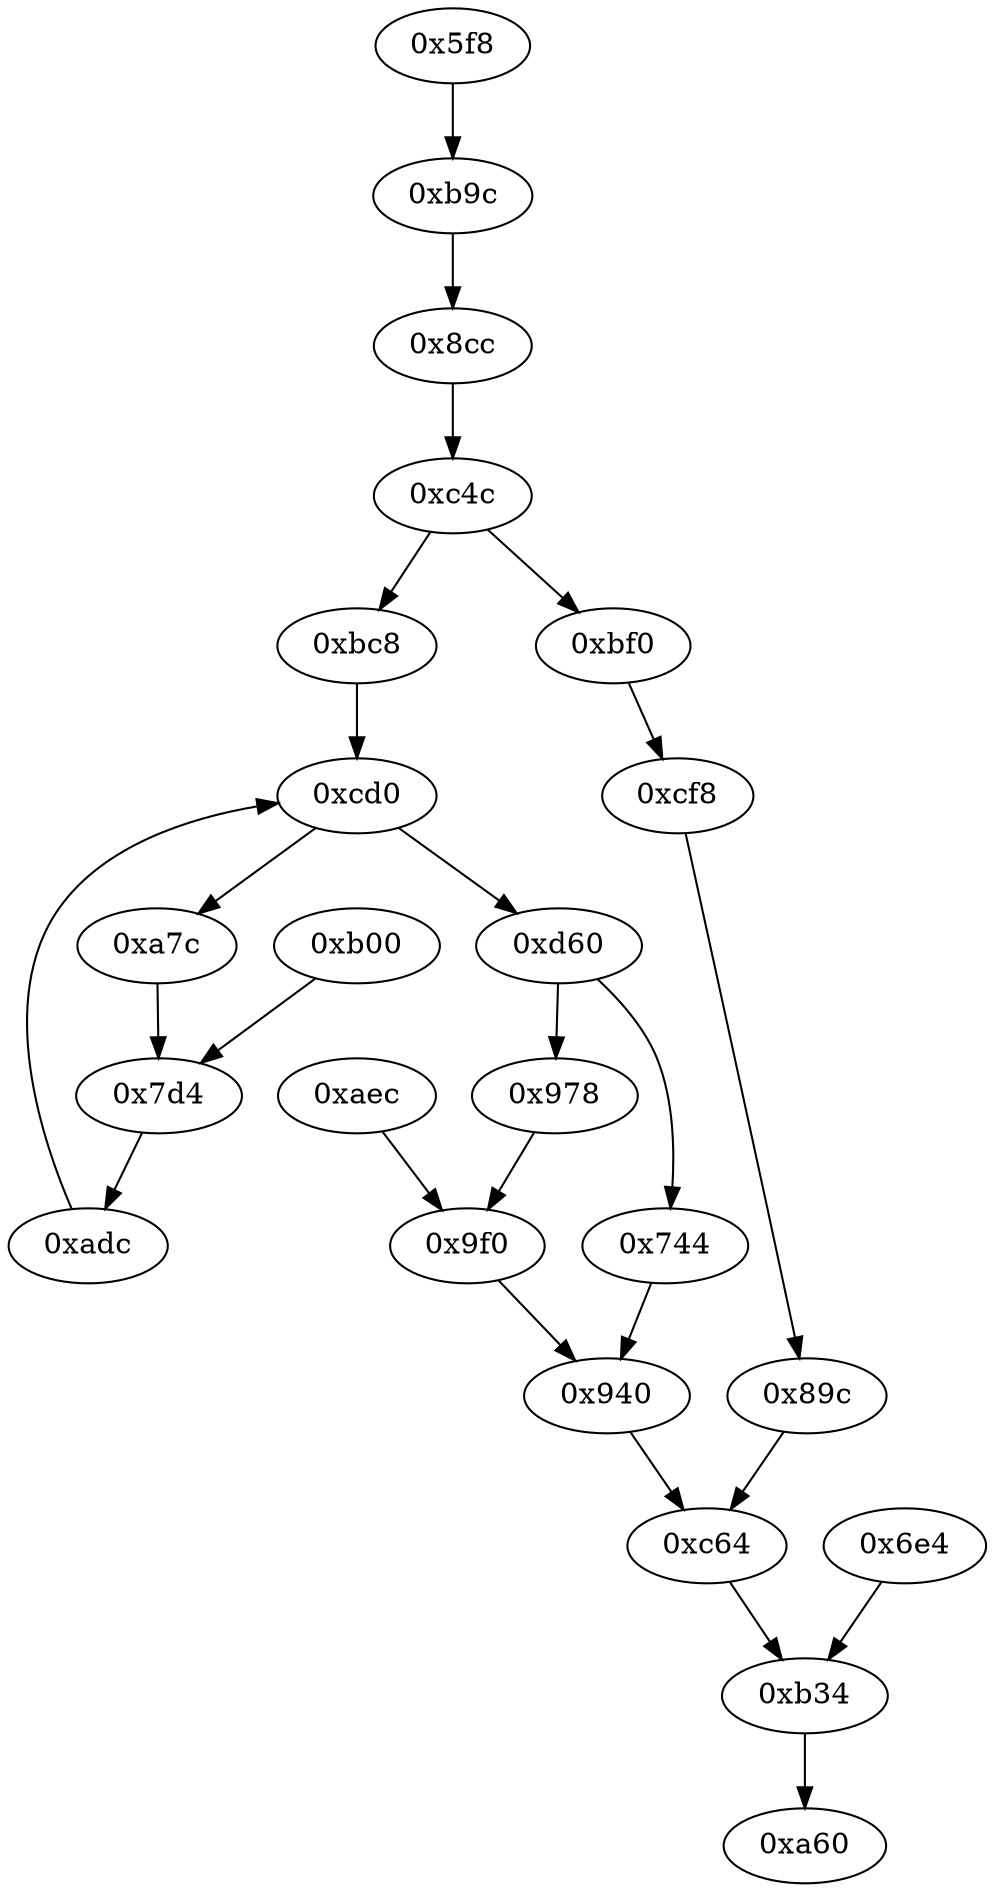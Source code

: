 strict digraph "" {
	"0xa60"	 [opcode="[u'ldr', u'cmp', u'mov', u'ldr', u'sub', u'pop']"];
	"0xb9c"	 [opcode="[u'ldrb', u'ldrb', u'ldr', u'mov', u'cmp', u'mov', u'cmp', u'mov', u'teq', u'mov', u'b']"];
	"0x8cc"	 [opcode="[u'ldr', u'ldr', u'cmp', u'mov', u'mov', u'strb', u'ldr', u'ldr', u'sub', u'mul', u'eor', u'and', u'ldr', u'ldr', u'mov', u'mov', \
u'cmp', u'mov', u'b']"];
	"0xb9c" -> "0x8cc";
	"0xc4c"	 [opcode="[u'ldrb', u'ldr', u'ldr', u'cmp', u'mov', u'b']"];
	"0xbf0"	 [opcode="[u'ldr', u'mov', u'ldr', u'ldr', u'add', u'sub', u'sub', u'mul', u'mov', u'eor', u'and', u'ldr', u'mov', u'ldr', u'cmp', u'mov', \
u'teq', u'ldr', u'mov', u'cmp', u'mov', u'mov', u'b']"];
	"0xc4c" -> "0xbf0";
	"0xbc8"	 [opcode="[u'ldr', u'ldr', u'ldrb', u'str', u'mov', u'str', u'ldr']"];
	"0xc4c" -> "0xbc8";
	"0xcf8"	 [opcode="[u'ldr', u'mov', u'ldr', u'ldr', u'ldr', u'ldr', u'cmp', u'mov', u'sub', u'sub', u'add', u'mul', u'mvn', u'mov', u'orr', u'ldr', \
u'cmn', u'mov', u'teq', u'ldr']"];
	"0xbf0" -> "0xcf8";
	"0xb00"	 [opcode="[u'ldr', u'ldr', u'ldr', u'ldr', u'ldr', u'ldr', u'ldr', u'ldr', u'ldr', u'ldr', u'ldr', u'ldr', u'b']"];
	"0x7d4"	 [opcode="[u'ldr', u'ldr', u'smull', u'asr', u'add', u'add', u'sub', u'ldr', u'add', u'add', u'str', u'ldr', u'smull', u'asr', u'mov', u'add', \
u'str', u'ldr', u'ldr', u'ldr', u'ldr', u'ldr', u'cmp', u'mov', u'sub', u'sub', u'add', u'mul', u'mvn', u'mov', u'orr', u'ldr', \
u'cmn', u'mov', u'teq', u'ldr', u'b']"];
	"0xb00" -> "0x7d4";
	"0x940"	 [opcode="[u'mov']"];
	"0xc64"	 [opcode="[u'ldr', u'mov', u'str', u'ldr', u'ldr', u'ldr', u'add', u'sub', u'sub', u'mul', u'mov', u'eor', u'and', u'ldr', u'mov', u'ldr', \
u'cmp', u'mov', u'teq', u'ldr', u'mov', u'cmp', u'mov', u'mov']"];
	"0x940" -> "0xc64";
	"0xa7c"	 [opcode="[u'ldr', u'ldr', u'ldr', u'ldr', u'rsb', u'mvn', u'mul', u'eor', u'and', u'ldr', u'mov', u'mov', u'ldr', u'cmp', u'mov', u'cmp', \
u'mov', u'mov', u'cmp', u'mov', u'mov', u'teq', u'mov', u'b']"];
	"0xa7c" -> "0x7d4";
	"0x9f0"	 [opcode="[u'ldr', u'ldr', u'bl', u'ldr', u'mov', u'ldr', u'sub', u'mul', u'eor', u'and', u'ldr', u'mov', u'mov', u'ldr', u'ldr', u'cmp', \
u'mov', u'teq', u'ldr', u'mov', u'cmp', u'mov', u'cmp', u'mov', u'b']"];
	"0x9f0" -> "0x940";
	"0x6e4"	 [opcode="[u'ldr', u'cmp', u'mov', u'mov']"];
	"0xb34"	 [opcode="[u'ldr', u'ldr', u'ldr', u'ldr', u'sub', u'sub', u'add', u'mul', u'eor', u'and', u'ldr', u'ldr', u'ldr', u'mov', u'mov', u'cmp', \
u'mov']"];
	"0x6e4" -> "0xb34";
	"0xadc"	 [opcode="[u'ldr', u'str', u'ldr', u'b']"];
	"0xcd0"	 [opcode="[u'ldr', u'str', u'ldr', u'str', u'ldr', u'ldr', u'ldr', u'cmp', u'mov', u'b']"];
	"0xadc" -> "0xcd0";
	"0xbc8" -> "0xcd0";
	"0xc64" -> "0xb34";
	"0xb34" -> "0xa60";
	"0x89c"	 [opcode="[u'mov', u'b']"];
	"0x89c" -> "0xc64";
	"0xd60"	 [opcode="[u'ldr', u'ldr', u'ldr', u'ldr', u'cmp', u'mov', u'b']"];
	"0x978"	 [opcode="[u'ldr', u'mov', u'ldr', u'ldr', u'add', u'sub', u'sub', u'mul', u'mov', u'eor', u'and', u'ldr', u'mov', u'ldr', u'cmp', u'mov', \
u'teq', u'ldr', u'mov', u'cmp', u'mov', u'mov', u'b']"];
	"0xd60" -> "0x978";
	"0x744"	 [opcode="[u'ldr', u'ldr', u'bl', u'mov', u'b']"];
	"0xd60" -> "0x744";
	"0xcf8" -> "0x89c";
	"0x8cc" -> "0xc4c";
	"0x978" -> "0x9f0";
	"0xcd0" -> "0xa7c";
	"0xcd0" -> "0xd60";
	"0xaec"	 [opcode="[u'ldr', u'ldr', u'bl', u'mov', u'b']"];
	"0xaec" -> "0x9f0";
	"0x744" -> "0x940";
	"0x7d4" -> "0xadc";
	"0x5f8"	 [opcode="[u'push', u'add', u'sub', u'str', u'ldr', u'str', u'mvn', u'ldr', u'ldr', u'sub', u'sub', u'add', u'mul', u'mov', u'eor', u'tst', \
u'ldr', u'mov', u'mov', u'strb', u'ldr', u'cmp', u'mov', u'strb', u'ldr', u'ldr', u'ldr', u'str', u'ldr', u'str', u'ldr', u'str', \
u'ldr', u'str', u'ldr', u'str', u'ldr', u'str', u'ldr', u'ldr', u'ldr', u'ldr', u'str', u'ldr', u'ldr', u'str', u'ldr', u'add', \
u'str', u'ldr', u'add', u'str', u'ldr', u'add', u'str', u'str', u'str', u'str', u'b']"];
	"0x5f8" -> "0xb9c";
}
